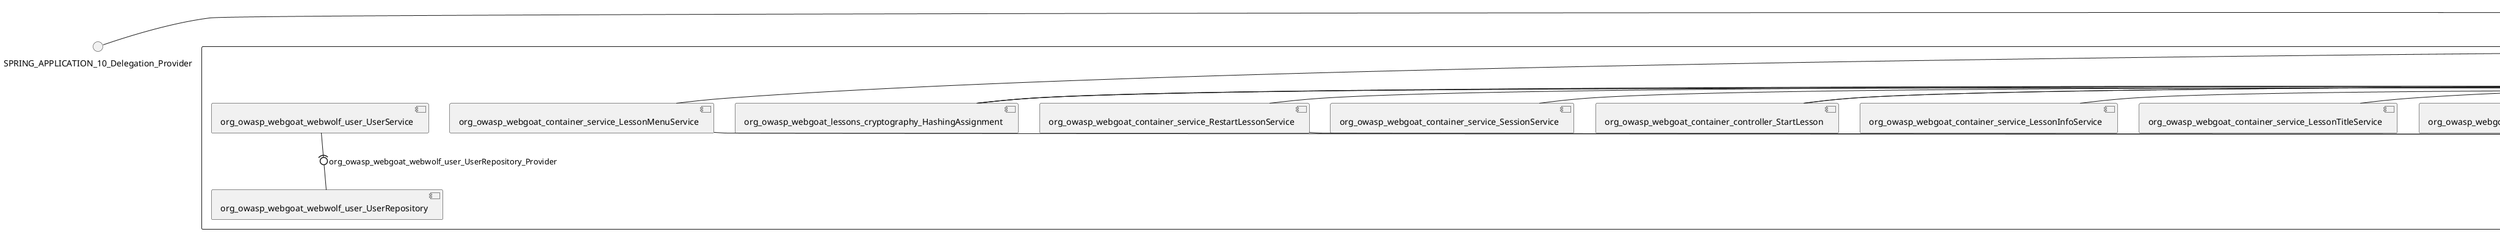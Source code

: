 @startuml
skinparam fixCircleLabelOverlapping true
skinparam componentStyle uml2
() SPRING_APPLICATION_10_Delegation_Provider
() SPRING_APPLICATION_11_Delegation_Provider
() SPRING_APPLICATION_12_Delegation_Provider
() SPRING_APPLICATION_13_Delegation_Provider
() SPRING_APPLICATION_14_Delegation_Provider
() SPRING_APPLICATION_15_Delegation_Provider
() SPRING_APPLICATION_16_Delegation_Provider
() SPRING_APPLICATION_2_Delegation_Provider
() SPRING_APPLICATION_3_Delegation_Provider
() SPRING_APPLICATION_4_Delegation_Provider
() SPRING_APPLICATION_5_Delegation_Provider
() SPRING_APPLICATION_6_Delegation_Provider
() SPRING_APPLICATION_7_Delegation_Provider
() SPRING_APPLICATION_8_Delegation_Provider
() SPRING_APPLICATION_9_Delegation_Provider
() SPRING_APPLICATION_BypassRestrictions_FieldRestrictions_POST_Delegation_Provider
() SPRING_APPLICATION_BypassRestrictions_frontendValidation_POST_Delegation_Provider
() SPRING_APPLICATION_ChromeDevTools_dummy_POST_Delegation_Provider
() SPRING_APPLICATION_ChromeDevTools_network_POST_Delegation_Provider
() SPRING_APPLICATION_CrossSiteScriptingStored_stored_xss_POST_Delegation_Provider
() SPRING_APPLICATION_CrossSiteScriptingStored_stored_xss_follow_up_POST_Delegation_Provider
() SPRING_APPLICATION_CrossSiteScripting_attack1_POST_Delegation_Provider
() SPRING_APPLICATION_CrossSiteScripting_attack3_POST_Delegation_Provider
() SPRING_APPLICATION_CrossSiteScripting_attack4_POST_Delegation_Provider
() SPRING_APPLICATION_CrossSiteScripting_attack5a_GET_Delegation_Provider
() SPRING_APPLICATION_CrossSiteScripting_attack6a_POST_Delegation_Provider
() SPRING_APPLICATION_CrossSiteScripting_dom_follow_up_POST_Delegation_Provider
() SPRING_APPLICATION_CrossSiteScripting_phone_home_xss_POST_Delegation_Provider
() SPRING_APPLICATION_CrossSiteScripting_quiz_GET_POST_Delegation_Provider
() SPRING_APPLICATION_Delegation_Provider
() SPRING_APPLICATION_GET_10_Delegation_Provider
() SPRING_APPLICATION_GET_11_Delegation_Provider
() SPRING_APPLICATION_GET_2_Delegation_Provider
() SPRING_APPLICATION_GET_3_Delegation_Provider
() SPRING_APPLICATION_GET_4_Delegation_Provider
() SPRING_APPLICATION_GET_5_Delegation_Provider
() SPRING_APPLICATION_GET_6_Delegation_Provider
() SPRING_APPLICATION_GET_7_Delegation_Provider
() SPRING_APPLICATION_GET_8_Delegation_Provider
() SPRING_APPLICATION_GET_9_Delegation_Provider
() SPRING_APPLICATION_GET_Delegation_Provider
() SPRING_APPLICATION_HtmlTampering_task_POST_Delegation_Provider
() SPRING_APPLICATION_HttpBasics_attack1_POST_Delegation_Provider
() SPRING_APPLICATION_HttpBasics_attack2_POST_Delegation_Provider
() SPRING_APPLICATION_IDOR_diff_attributes_POST_Delegation_Provider
() SPRING_APPLICATION_IDOR_login_POST_Delegation_Provider
() SPRING_APPLICATION_IDOR_profile_alt_path_POST_Delegation_Provider
() SPRING_APPLICATION_InsecureDeserialization_task_POST_Delegation_Provider
() SPRING_APPLICATION_InsecureLogin_Delegation_Provider
() SPRING_APPLICATION_JWT_decode_POST_Delegation_Provider
() SPRING_APPLICATION_JWT_jku_Delegation_Provider
() SPRING_APPLICATION_JWT_kid_Delegation_Provider
() SPRING_APPLICATION_JWT_quiz_GET_POST_Delegation_Provider
() SPRING_APPLICATION_JWT_refresh_Delegation_Provider
() SPRING_APPLICATION_JWT_secret_POST_Delegation_Provider
() SPRING_APPLICATION_JWT_votings_Delegation_Provider
() SPRING_APPLICATION_LogSpoofing_log_bleeding_POST_Delegation_Provider
() SPRING_APPLICATION_LogSpoofing_log_spoofing_POST_Delegation_Provider
() SPRING_APPLICATION_POST_10_Delegation_Provider
() SPRING_APPLICATION_POST_11_Delegation_Provider
() SPRING_APPLICATION_POST_12_Delegation_Provider
() SPRING_APPLICATION_POST_13_Delegation_Provider
() SPRING_APPLICATION_POST_14_Delegation_Provider
() SPRING_APPLICATION_POST_15_Delegation_Provider
() SPRING_APPLICATION_POST_16_Delegation_Provider
() SPRING_APPLICATION_POST_17_Delegation_Provider
() SPRING_APPLICATION_POST_18_Delegation_Provider
() SPRING_APPLICATION_POST_2_Delegation_Provider
() SPRING_APPLICATION_POST_3_Delegation_Provider
() SPRING_APPLICATION_POST_4_Delegation_Provider
() SPRING_APPLICATION_POST_5_Delegation_Provider
() SPRING_APPLICATION_POST_6_Delegation_Provider
() SPRING_APPLICATION_POST_7_Delegation_Provider
() SPRING_APPLICATION_POST_8_Delegation_Provider
() SPRING_APPLICATION_POST_9_Delegation_Provider
() SPRING_APPLICATION_POST_Delegation_Provider
() SPRING_APPLICATION_PUT_Delegation_Provider
() SPRING_APPLICATION_PasswordReset_ForgotPassword_create_password_reset_link_POST_Delegation_Provider
() SPRING_APPLICATION_PasswordReset_SecurityQuestions_POST_Delegation_Provider
() SPRING_APPLICATION_PasswordReset_reset_Delegation_Provider
() SPRING_APPLICATION_PasswordReset_simple_mail_reset_POST_Delegation_Provider
() SPRING_APPLICATION_PathTraversal_profile_picture_GET_Delegation_Provider
() SPRING_APPLICATION_PathTraversal_profile_picture_fix_GET_Delegation_Provider
() SPRING_APPLICATION_PathTraversal_profile_upload_POST_Delegation_Provider
() SPRING_APPLICATION_PathTraversal_profile_upload_fix_POST_Delegation_Provider
() SPRING_APPLICATION_PathTraversal_profile_upload_remove_user_input_POST_Delegation_Provider
() SPRING_APPLICATION_PathTraversal_random_POST_Delegation_Provider
() SPRING_APPLICATION_PathTraversal_random_picture_GET_Delegation_Provider
() SPRING_APPLICATION_PathTraversal_zip_slip_Delegation_Provider
() SPRING_APPLICATION_SSRF_task1_POST_Delegation_Provider
() SPRING_APPLICATION_SSRF_task2_POST_Delegation_Provider
() SPRING_APPLICATION_SecurePasswords_assignment_POST_Delegation_Provider
() SPRING_APPLICATION_SqlInjectionAdvanced_attack6a_POST_Delegation_Provider
() SPRING_APPLICATION_SqlInjectionAdvanced_attack6b_POST_Delegation_Provider
() SPRING_APPLICATION_SqlInjectionAdvanced_challenge_Login_POST_Delegation_Provider
() SPRING_APPLICATION_SqlInjectionAdvanced_challenge_PUT_Delegation_Provider
() SPRING_APPLICATION_SqlInjectionAdvanced_quiz_GET_POST_Delegation_Provider
() SPRING_APPLICATION_SqlInjectionMitigations_attack10a_POST_Delegation_Provider
() SPRING_APPLICATION_SqlInjectionMitigations_attack10b_POST_Delegation_Provider
() SPRING_APPLICATION_SqlInjectionMitigations_attack12a_POST_Delegation_Provider
() SPRING_APPLICATION_SqlInjectionMitigations_servers_GET_Delegation_Provider
() SPRING_APPLICATION_SqlInjection_assignment5a_POST_Delegation_Provider
() SPRING_APPLICATION_SqlInjection_assignment5b_POST_Delegation_Provider
() SPRING_APPLICATION_SqlInjection_attack10_POST_Delegation_Provider
() SPRING_APPLICATION_SqlInjection_attack2_POST_Delegation_Provider
() SPRING_APPLICATION_SqlInjection_attack3_POST_Delegation_Provider
() SPRING_APPLICATION_SqlInjection_attack4_POST_Delegation_Provider
() SPRING_APPLICATION_SqlInjection_attack5_POST_Delegation_Provider
() SPRING_APPLICATION_SqlInjection_attack8_POST_Delegation_Provider
() SPRING_APPLICATION_SqlInjection_attack9_POST_Delegation_Provider
() SPRING_APPLICATION_SqlOnlyInputValidationOnKeywords_attack_POST_Delegation_Provider
() SPRING_APPLICATION_SqlOnlyInputValidation_attack_POST_Delegation_Provider
() SPRING_APPLICATION_VulnerableComponents_attack1_POST_Delegation_Provider
() SPRING_APPLICATION_WebWolf_GET_Delegation_Provider
() SPRING_APPLICATION_WebWolf_landing_Delegation_Provider
() SPRING_APPLICATION_WebWolf_mail_Delegation_Provider
() SPRING_APPLICATION_challenge_1_POST_Delegation_Provider
() SPRING_APPLICATION_challenge_5_POST_Delegation_Provider
() SPRING_APPLICATION_challenge_7_Delegation_Provider
() SPRING_APPLICATION_challenge_8_Delegation_Provider
() SPRING_APPLICATION_challenge_logo_Delegation_Provider
() SPRING_APPLICATION_cia_quiz_GET_POST_Delegation_Provider
() SPRING_APPLICATION_clientSideFiltering_attack1_POST_Delegation_Provider
() SPRING_APPLICATION_clientSideFiltering_challenge_store_coupons_GET_Delegation_Provider
() SPRING_APPLICATION_clientSideFiltering_getItForFree_POST_Delegation_Provider
() SPRING_APPLICATION_clientSideFiltering_salaries_GET_Delegation_Provider
() SPRING_APPLICATION_crypto_encoding_basic_auth_POST_Delegation_Provider
() SPRING_APPLICATION_crypto_encoding_xor_POST_Delegation_Provider
() SPRING_APPLICATION_crypto_hashing_POST_Delegation_Provider
() SPRING_APPLICATION_crypto_secure_defaults_POST_Delegation_Provider
() SPRING_APPLICATION_crypto_signing_verify_POST_Delegation_Provider
() SPRING_APPLICATION_csrf_feedback_message_POST_Delegation_Provider
() SPRING_APPLICATION_csrf_review_POST_Delegation_Provider
() SPRING_APPLICATION_files_GET_Delegation_Provider
() SPRING_APPLICATION_fileupload_POST_Delegation_Provider
() SPRING_APPLICATION_jwt_Delegation_Provider
() SPRING_APPLICATION_landing_Delegation_Provider
() SPRING_APPLICATION_lesson_template_Delegation_Provider
() SPRING_APPLICATION_login_oauth_mvc_GET_Delegation_Provider
() SPRING_APPLICATION_mail_DELETE_GET_POST_Delegation_Provider
() SPRING_APPLICATION_register_mvc_POST_Delegation_Provider
() SPRING_APPLICATION_registration_GET_Delegation_Provider
() SPRING_APPLICATION_requests_GET_Delegation_Provider
() SPRING_APPLICATION_scoreboard_data_GET_Delegation_Provider
() SPRING_APPLICATION_server_directory_GET_Delegation_Provider
() SPRING_APPLICATION_service_debug_labels_mvc_Delegation_Provider
() SPRING_APPLICATION_service_lessonoverview_mvc_Delegation_Provider
() SPRING_APPLICATION_xxe_comments_GET_Delegation_Provider
rectangle System {
[org_owasp_webgoat_container_HammerHead] [[webgoat-webgoat.repository#_vZArYkcHEe-fFoB8EZBd3w]]
[org_owasp_webgoat_container_WebWolfRedirect] [[webgoat-webgoat.repository#_vZArYkcHEe-fFoB8EZBd3w]]
[org_owasp_webgoat_container_controller_StartLesson] [[webgoat-webgoat.repository#_vZArYkcHEe-fFoB8EZBd3w]]
[org_owasp_webgoat_container_controller_Welcome] [[webgoat-webgoat.repository#_vZArYkcHEe-fFoB8EZBd3w]]
[org_owasp_webgoat_container_i18n_PluginMessages_Provider] [[webgoat-webgoat.repository#_vZArYkcHEe-fFoB8EZBd3w]]
[org_owasp_webgoat_container_report_ReportCardController] [[webgoat-webgoat.repository#_vZArYkcHEe-fFoB8EZBd3w]]
[org_owasp_webgoat_container_service_EnvironmentService] [[webgoat-webgoat.repository#_vZArYkcHEe-fFoB8EZBd3w]]
[org_owasp_webgoat_container_service_HintService] [[webgoat-webgoat.repository#_vZArYkcHEe-fFoB8EZBd3w]]
[org_owasp_webgoat_container_service_LabelDebugService] [[webgoat-webgoat.repository#_vZArYkcHEe-fFoB8EZBd3w]]
[org_owasp_webgoat_container_service_LabelService] [[webgoat-webgoat.repository#_vZArYkcHEe-fFoB8EZBd3w]]
[org_owasp_webgoat_container_service_LessonInfoService] [[webgoat-webgoat.repository#_vZArYkcHEe-fFoB8EZBd3w]]
[org_owasp_webgoat_container_service_LessonMenuService] [[webgoat-webgoat.repository#_vZArYkcHEe-fFoB8EZBd3w]]
[org_owasp_webgoat_container_service_LessonProgressService] [[webgoat-webgoat.repository#_vZArYkcHEe-fFoB8EZBd3w]]
[org_owasp_webgoat_container_service_LessonTitleService] [[webgoat-webgoat.repository#_vZArYkcHEe-fFoB8EZBd3w]]
[org_owasp_webgoat_container_service_RestartLessonService] [[webgoat-webgoat.repository#_vZArYkcHEe-fFoB8EZBd3w]]
[org_owasp_webgoat_container_service_SessionService] [[webgoat-webgoat.repository#_vZArYkcHEe-fFoB8EZBd3w]]
[org_owasp_webgoat_container_session_UserSessionData_Provider] [[webgoat-webgoat.repository#_vZArYkcHEe-fFoB8EZBd3w]]
[org_owasp_webgoat_container_session_WebSession_Provider] [[webgoat-webgoat.repository#_vZArYkcHEe-fFoB8EZBd3w]]
[org_owasp_webgoat_container_users_RegistrationController] [[webgoat-webgoat.repository#_vZArYkcHEe-fFoB8EZBd3w]]
[org_owasp_webgoat_container_users_Scoreboard] [[webgoat-webgoat.repository#_vZArYkcHEe-fFoB8EZBd3w]]
[org_owasp_webgoat_container_users_UserProgressRepository] [[webgoat-webgoat.repository#_vZArYkcHEe-fFoB8EZBd3w]]
[org_owasp_webgoat_container_users_UserRepository] [[webgoat-webgoat.repository#_vZArYkcHEe-fFoB8EZBd3w]]
[org_owasp_webgoat_container_users_UserService] [[webgoat-webgoat.repository#_vZArYkcHEe-fFoB8EZBd3w]]
[org_owasp_webgoat_lessons_authbypass_VerifyAccount] [[webgoat-webgoat.repository#_vZArYkcHEe-fFoB8EZBd3w]]
[org_owasp_webgoat_lessons_bypassrestrictions_BypassRestrictionsFieldRestrictions] [[webgoat-webgoat.repository#_vZArYkcHEe-fFoB8EZBd3w]]
[org_owasp_webgoat_lessons_bypassrestrictions_BypassRestrictionsFrontendValidation] [[webgoat-webgoat.repository#_vZArYkcHEe-fFoB8EZBd3w]]
[org_owasp_webgoat_lessons_challenges_FlagController] [[webgoat-webgoat.repository#_vZArYkcHEe-fFoB8EZBd3w]]
[org_owasp_webgoat_lessons_challenges_challenge1_Assignment1] [[webgoat-webgoat.repository#_vZArYkcHEe-fFoB8EZBd3w]]
[org_owasp_webgoat_lessons_challenges_challenge1_ImageServlet] [[webgoat-webgoat.repository#_vZArYkcHEe-fFoB8EZBd3w]]
[org_owasp_webgoat_lessons_challenges_challenge5_Assignment5] [[webgoat-webgoat.repository#_vZArYkcHEe-fFoB8EZBd3w]]
[org_owasp_webgoat_lessons_challenges_challenge7_Assignment7] [[webgoat-webgoat.repository#_vZArYkcHEe-fFoB8EZBd3w]]
[org_owasp_webgoat_lessons_challenges_challenge8_Assignment8] [[webgoat-webgoat.repository#_vZArYkcHEe-fFoB8EZBd3w]]
[org_owasp_webgoat_lessons_chromedevtools_NetworkDummy] [[webgoat-webgoat.repository#_vZArYkcHEe-fFoB8EZBd3w]]
[org_owasp_webgoat_lessons_chromedevtools_NetworkLesson] [[webgoat-webgoat.repository#_vZArYkcHEe-fFoB8EZBd3w]]
[org_owasp_webgoat_lessons_cia_CIAQuiz] [[webgoat-webgoat.repository#_vZArYkcHEe-fFoB8EZBd3w]]
[org_owasp_webgoat_lessons_clientsidefiltering_ClientSideFilteringAssignment] [[webgoat-webgoat.repository#_vZArYkcHEe-fFoB8EZBd3w]]
[org_owasp_webgoat_lessons_clientsidefiltering_ClientSideFilteringFreeAssignment] [[webgoat-webgoat.repository#_vZArYkcHEe-fFoB8EZBd3w]]
[org_owasp_webgoat_lessons_clientsidefiltering_Salaries] [[webgoat-webgoat.repository#_vZArYkcHEe-fFoB8EZBd3w]]
[org_owasp_webgoat_lessons_clientsidefiltering_ShopEndpoint] [[webgoat-webgoat.repository#_vZArYkcHEe-fFoB8EZBd3w]]
[org_owasp_webgoat_lessons_cryptography_EncodingAssignment] [[webgoat-webgoat.repository#_vZArYkcHEe-fFoB8EZBd3w]]
[org_owasp_webgoat_lessons_cryptography_HashingAssignment] [[webgoat-webgoat.repository#_vZArYkcHEe-fFoB8EZBd3w]]
[org_owasp_webgoat_lessons_cryptography_SecureDefaultsAssignment] [[webgoat-webgoat.repository#_vZArYkcHEe-fFoB8EZBd3w]]
[org_owasp_webgoat_lessons_cryptography_SigningAssignment] [[webgoat-webgoat.repository#_vZArYkcHEe-fFoB8EZBd3w]]
[org_owasp_webgoat_lessons_cryptography_XOREncodingAssignment] [[webgoat-webgoat.repository#_vZArYkcHEe-fFoB8EZBd3w]]
[org_owasp_webgoat_lessons_csrf_CSRFConfirmFlag1] [[webgoat-webgoat.repository#_vZArYkcHEe-fFoB8EZBd3w]]
[org_owasp_webgoat_lessons_csrf_CSRFFeedback] [[webgoat-webgoat.repository#_vZArYkcHEe-fFoB8EZBd3w]]
[org_owasp_webgoat_lessons_csrf_CSRFGetFlag] [[webgoat-webgoat.repository#_vZArYkcHEe-fFoB8EZBd3w]]
[org_owasp_webgoat_lessons_csrf_CSRFLogin] [[webgoat-webgoat.repository#_vZArYkcHEe-fFoB8EZBd3w]]
[org_owasp_webgoat_lessons_csrf_ForgedReviews] [[webgoat-webgoat.repository#_vZArYkcHEe-fFoB8EZBd3w]]
[org_owasp_webgoat_lessons_csrf_ObjectMapper_Provider] [[webgoat-webgoat.repository#_vZArYkcHEe-fFoB8EZBd3w]]
[org_owasp_webgoat_lessons_deserialization_InsecureDeserializationTask] [[webgoat-webgoat.repository#_vZArYkcHEe-fFoB8EZBd3w]]
[org_owasp_webgoat_lessons_hijacksession_HijackSessionAssignment] [[webgoat-webgoat.repository#_vZArYkcHEe-fFoB8EZBd3w]]
[org_owasp_webgoat_lessons_hijacksession_cas_HijackSessionAuthenticationProvider] [[webgoat-webgoat.repository#_vZArYkcHEe-fFoB8EZBd3w]]
[org_owasp_webgoat_lessons_htmltampering_HtmlTamperingTask] [[webgoat-webgoat.repository#_vZArYkcHEe-fFoB8EZBd3w]]
[org_owasp_webgoat_lessons_httpbasics_HttpBasicsLesson] [[webgoat-webgoat.repository#_vZArYkcHEe-fFoB8EZBd3w]]
[org_owasp_webgoat_lessons_httpbasics_HttpBasicsQuiz] [[webgoat-webgoat.repository#_vZArYkcHEe-fFoB8EZBd3w]]
[org_owasp_webgoat_lessons_httpproxies_HttpBasicsInterceptRequest] [[webgoat-webgoat.repository#_vZArYkcHEe-fFoB8EZBd3w]]
[org_owasp_webgoat_lessons_idor_IDORDiffAttributes] [[webgoat-webgoat.repository#_vZArYkcHEe-fFoB8EZBd3w]]
[org_owasp_webgoat_lessons_idor_IDOREditOtherProfile] [[webgoat-webgoat.repository#_vZArYkcHEe-fFoB8EZBd3w]]
[org_owasp_webgoat_lessons_idor_IDORLogin] [[webgoat-webgoat.repository#_vZArYkcHEe-fFoB8EZBd3w]]
[org_owasp_webgoat_lessons_idor_IDORViewOtherProfile] [[webgoat-webgoat.repository#_vZArYkcHEe-fFoB8EZBd3w]]
[org_owasp_webgoat_lessons_idor_IDORViewOwnProfile] [[webgoat-webgoat.repository#_vZArYkcHEe-fFoB8EZBd3w]]
[org_owasp_webgoat_lessons_idor_IDORViewOwnProfileAltUrl] [[webgoat-webgoat.repository#_vZArYkcHEe-fFoB8EZBd3w]]
[org_owasp_webgoat_lessons_insecurelogin_InsecureLoginTask] [[webgoat-webgoat.repository#_vZArYkcHEe-fFoB8EZBd3w]]
[org_owasp_webgoat_lessons_jwt_JWTDecodeEndpoint] [[webgoat-webgoat.repository#_vZArYkcHEe-fFoB8EZBd3w]]
[org_owasp_webgoat_lessons_jwt_JWTQuiz] [[webgoat-webgoat.repository#_vZArYkcHEe-fFoB8EZBd3w]]
[org_owasp_webgoat_lessons_jwt_JWTRefreshEndpoint] [[webgoat-webgoat.repository#_vZArYkcHEe-fFoB8EZBd3w]]
[org_owasp_webgoat_lessons_jwt_JWTSecretKeyEndpoint] [[webgoat-webgoat.repository#_vZArYkcHEe-fFoB8EZBd3w]]
[org_owasp_webgoat_lessons_jwt_JWTVotesEndpoint] [[webgoat-webgoat.repository#_vZArYkcHEe-fFoB8EZBd3w]]
[org_owasp_webgoat_lessons_jwt_claimmisuse_JWTHeaderJKUEndpoint] [[webgoat-webgoat.repository#_vZArYkcHEe-fFoB8EZBd3w]]
[org_owasp_webgoat_lessons_jwt_claimmisuse_JWTHeaderKIDEndpoint] [[webgoat-webgoat.repository#_vZArYkcHEe-fFoB8EZBd3w]]
[org_owasp_webgoat_lessons_lessontemplate_SampleAttack] [[webgoat-webgoat.repository#_vZArYkcHEe-fFoB8EZBd3w]]
[org_owasp_webgoat_lessons_logging_LogBleedingTask] [[webgoat-webgoat.repository#_vZArYkcHEe-fFoB8EZBd3w]]
[org_owasp_webgoat_lessons_logging_LogSpoofingTask] [[webgoat-webgoat.repository#_vZArYkcHEe-fFoB8EZBd3w]]
[org_owasp_webgoat_lessons_missingac_MissingFunctionACHiddenMenus] [[webgoat-webgoat.repository#_vZArYkcHEe-fFoB8EZBd3w]]
[org_owasp_webgoat_lessons_missingac_MissingFunctionACUsers] [[webgoat-webgoat.repository#_vZArYkcHEe-fFoB8EZBd3w]]
[org_owasp_webgoat_lessons_missingac_MissingFunctionACYourHash] [[webgoat-webgoat.repository#_vZArYkcHEe-fFoB8EZBd3w]]
[org_owasp_webgoat_lessons_missingac_MissingFunctionACYourHashAdmin] [[webgoat-webgoat.repository#_vZArYkcHEe-fFoB8EZBd3w]]
[org_owasp_webgoat_lessons_passwordreset_QuestionsAssignment] [[webgoat-webgoat.repository#_vZArYkcHEe-fFoB8EZBd3w]]
[org_owasp_webgoat_lessons_passwordreset_ResetLinkAssignment] [[webgoat-webgoat.repository#_vZArYkcHEe-fFoB8EZBd3w]]
[org_owasp_webgoat_lessons_passwordreset_ResetLinkAssignmentForgotPassword] [[webgoat-webgoat.repository#_vZArYkcHEe-fFoB8EZBd3w]]
[org_owasp_webgoat_lessons_passwordreset_SecurityQuestionAssignment] [[webgoat-webgoat.repository#_vZArYkcHEe-fFoB8EZBd3w]]
[org_owasp_webgoat_lessons_passwordreset_SimpleMailAssignment] [[webgoat-webgoat.repository#_vZArYkcHEe-fFoB8EZBd3w]]
[org_owasp_webgoat_lessons_passwordreset_TriedQuestions] [[webgoat-webgoat.repository#_vZArYkcHEe-fFoB8EZBd3w]]
[org_owasp_webgoat_lessons_pathtraversal_ProfileUpload] [[webgoat-webgoat.repository#_vZArYkcHEe-fFoB8EZBd3w]]
[org_owasp_webgoat_lessons_pathtraversal_ProfileUploadFix] [[webgoat-webgoat.repository#_vZArYkcHEe-fFoB8EZBd3w]]
[org_owasp_webgoat_lessons_pathtraversal_ProfileUploadRemoveUserInput] [[webgoat-webgoat.repository#_vZArYkcHEe-fFoB8EZBd3w]]
[org_owasp_webgoat_lessons_pathtraversal_ProfileUploadRetrieval] [[webgoat-webgoat.repository#_vZArYkcHEe-fFoB8EZBd3w]]
[org_owasp_webgoat_lessons_pathtraversal_ProfileZipSlip] [[webgoat-webgoat.repository#_vZArYkcHEe-fFoB8EZBd3w]]
[org_owasp_webgoat_lessons_securepasswords_SecurePasswordsAssignment] [[webgoat-webgoat.repository#_vZArYkcHEe-fFoB8EZBd3w]]
[org_owasp_webgoat_lessons_spoofcookie_SpoofCookieAssignment] [[webgoat-webgoat.repository#_vZArYkcHEe-fFoB8EZBd3w]]
[org_owasp_webgoat_lessons_sqlinjection_advanced_SqlInjectionChallenge] [[webgoat-webgoat.repository#_vZArYkcHEe-fFoB8EZBd3w]]
[org_owasp_webgoat_lessons_sqlinjection_advanced_SqlInjectionChallengeLogin] [[webgoat-webgoat.repository#_vZArYkcHEe-fFoB8EZBd3w]]
[org_owasp_webgoat_lessons_sqlinjection_advanced_SqlInjectionLesson6a] [[webgoat-webgoat.repository#_vZArYkcHEe-fFoB8EZBd3w]]
[org_owasp_webgoat_lessons_sqlinjection_advanced_SqlInjectionLesson6b] [[webgoat-webgoat.repository#_vZArYkcHEe-fFoB8EZBd3w]]
[org_owasp_webgoat_lessons_sqlinjection_advanced_SqlInjectionQuiz] [[webgoat-webgoat.repository#_vZArYkcHEe-fFoB8EZBd3w]]
[org_owasp_webgoat_lessons_sqlinjection_introduction_SqlInjectionLesson10] [[webgoat-webgoat.repository#_vZArYkcHEe-fFoB8EZBd3w]]
[org_owasp_webgoat_lessons_sqlinjection_introduction_SqlInjectionLesson2] [[webgoat-webgoat.repository#_vZArYkcHEe-fFoB8EZBd3w]]
[org_owasp_webgoat_lessons_sqlinjection_introduction_SqlInjectionLesson3] [[webgoat-webgoat.repository#_vZArYkcHEe-fFoB8EZBd3w]]
[org_owasp_webgoat_lessons_sqlinjection_introduction_SqlInjectionLesson4] [[webgoat-webgoat.repository#_vZArYkcHEe-fFoB8EZBd3w]]
[org_owasp_webgoat_lessons_sqlinjection_introduction_SqlInjectionLesson5] [[webgoat-webgoat.repository#_vZArYkcHEe-fFoB8EZBd3w]]
[org_owasp_webgoat_lessons_sqlinjection_introduction_SqlInjectionLesson5a] [[webgoat-webgoat.repository#_vZArYkcHEe-fFoB8EZBd3w]]
[org_owasp_webgoat_lessons_sqlinjection_introduction_SqlInjectionLesson5b] [[webgoat-webgoat.repository#_vZArYkcHEe-fFoB8EZBd3w]]
[org_owasp_webgoat_lessons_sqlinjection_introduction_SqlInjectionLesson8] [[webgoat-webgoat.repository#_vZArYkcHEe-fFoB8EZBd3w]]
[org_owasp_webgoat_lessons_sqlinjection_introduction_SqlInjectionLesson9] [[webgoat-webgoat.repository#_vZArYkcHEe-fFoB8EZBd3w]]
[org_owasp_webgoat_lessons_sqlinjection_mitigation_Servers] [[webgoat-webgoat.repository#_vZArYkcHEe-fFoB8EZBd3w]]
[org_owasp_webgoat_lessons_sqlinjection_mitigation_SqlInjectionLesson10a] [[webgoat-webgoat.repository#_vZArYkcHEe-fFoB8EZBd3w]]
[org_owasp_webgoat_lessons_sqlinjection_mitigation_SqlInjectionLesson10b] [[webgoat-webgoat.repository#_vZArYkcHEe-fFoB8EZBd3w]]
[org_owasp_webgoat_lessons_sqlinjection_mitigation_SqlInjectionLesson13] [[webgoat-webgoat.repository#_vZArYkcHEe-fFoB8EZBd3w]]
[org_owasp_webgoat_lessons_sqlinjection_mitigation_SqlOnlyInputValidation] [[webgoat-webgoat.repository#_vZArYkcHEe-fFoB8EZBd3w]]
[org_owasp_webgoat_lessons_sqlinjection_mitigation_SqlOnlyInputValidationOnKeywords] [[webgoat-webgoat.repository#_vZArYkcHEe-fFoB8EZBd3w]]
[org_owasp_webgoat_lessons_ssrf_SSRFTask1] [[webgoat-webgoat.repository#_vZArYkcHEe-fFoB8EZBd3w]]
[org_owasp_webgoat_lessons_ssrf_SSRFTask2] [[webgoat-webgoat.repository#_vZArYkcHEe-fFoB8EZBd3w]]
[org_owasp_webgoat_lessons_vulnerablecomponents_VulnerableComponentsLesson] [[webgoat-webgoat.repository#_vZArYkcHEe-fFoB8EZBd3w]]
[org_owasp_webgoat_lessons_webwolfintroduction_LandingAssignment] [[webgoat-webgoat.repository#_vZArYkcHEe-fFoB8EZBd3w]]
[org_owasp_webgoat_lessons_webwolfintroduction_MailAssignment] [[webgoat-webgoat.repository#_vZArYkcHEe-fFoB8EZBd3w]]
[org_owasp_webgoat_lessons_xss_CrossSiteScriptingLesson1] [[webgoat-webgoat.repository#_vZArYkcHEe-fFoB8EZBd3w]]
[org_owasp_webgoat_lessons_xss_CrossSiteScriptingLesson3] [[webgoat-webgoat.repository#_vZArYkcHEe-fFoB8EZBd3w]]
[org_owasp_webgoat_lessons_xss_CrossSiteScriptingLesson4] [[webgoat-webgoat.repository#_vZArYkcHEe-fFoB8EZBd3w]]
[org_owasp_webgoat_lessons_xss_CrossSiteScriptingLesson5a] [[webgoat-webgoat.repository#_vZArYkcHEe-fFoB8EZBd3w]]
[org_owasp_webgoat_lessons_xss_CrossSiteScriptingLesson6a] [[webgoat-webgoat.repository#_vZArYkcHEe-fFoB8EZBd3w]]
[org_owasp_webgoat_lessons_xss_CrossSiteScriptingQuiz] [[webgoat-webgoat.repository#_vZArYkcHEe-fFoB8EZBd3w]]
[org_owasp_webgoat_lessons_xss_DOMCrossSiteScripting] [[webgoat-webgoat.repository#_vZArYkcHEe-fFoB8EZBd3w]]
[org_owasp_webgoat_lessons_xss_DOMCrossSiteScriptingVerifier] [[webgoat-webgoat.repository#_vZArYkcHEe-fFoB8EZBd3w]]
[org_owasp_webgoat_lessons_xss_stored_StoredCrossSiteScriptingVerifier] [[webgoat-webgoat.repository#_vZArYkcHEe-fFoB8EZBd3w]]
[org_owasp_webgoat_lessons_xss_stored_StoredXssComments] [[webgoat-webgoat.repository#_vZArYkcHEe-fFoB8EZBd3w]]
[org_owasp_webgoat_lessons_xxe_BlindSendFileAssignment] [[webgoat-webgoat.repository#_vZArYkcHEe-fFoB8EZBd3w]]
[org_owasp_webgoat_lessons_xxe_CommentsCache] [[webgoat-webgoat.repository#_vZArYkcHEe-fFoB8EZBd3w]]
[org_owasp_webgoat_lessons_xxe_CommentsEndpoint] [[webgoat-webgoat.repository#_vZArYkcHEe-fFoB8EZBd3w]]
[org_owasp_webgoat_lessons_xxe_ContentTypeAssignment] [[webgoat-webgoat.repository#_vZArYkcHEe-fFoB8EZBd3w]]
[org_owasp_webgoat_lessons_xxe_SimpleXXE] [[webgoat-webgoat.repository#_vZArYkcHEe-fFoB8EZBd3w]]
[org_owasp_webgoat_webwolf_FileServer] [[webgoat-webgoat.repository#_vZArYkcHEe-fFoB8EZBd3w]]
[org_owasp_webgoat_webwolf_jwt_JWTController] [[webgoat-webgoat.repository#_vZArYkcHEe-fFoB8EZBd3w]]
[org_owasp_webgoat_webwolf_mailbox_MailboxController] [[webgoat-webgoat.repository#_vZArYkcHEe-fFoB8EZBd3w]]
[org_owasp_webgoat_webwolf_mailbox_MailboxRepository] [[webgoat-webgoat.repository#_vZArYkcHEe-fFoB8EZBd3w]]
[org_owasp_webgoat_webwolf_requests_LandingPage] [[webgoat-webgoat.repository#_vZArYkcHEe-fFoB8EZBd3w]]
[org_owasp_webgoat_webwolf_requests_Requests] [[webgoat-webgoat.repository#_vZArYkcHEe-fFoB8EZBd3w]]
[org_owasp_webgoat_webwolf_user_UserRepository] [[webgoat-webgoat.repository#_vZArYkcHEe-fFoB8EZBd3w]]
[org_owasp_webgoat_webwolf_user_UserService] [[webgoat-webgoat.repository#_vZArYkcHEe-fFoB8EZBd3w]]
port SPRING_APPLICATION_10_Provider
SPRING_APPLICATION_10_Delegation_Provider - SPRING_APPLICATION_10_Provider
SPRING_APPLICATION_10_Provider - [org_owasp_webgoat_lessons_cryptography_HashingAssignment]
port SPRING_APPLICATION_11_Provider
SPRING_APPLICATION_11_Delegation_Provider - SPRING_APPLICATION_11_Provider
SPRING_APPLICATION_11_Provider - [org_owasp_webgoat_container_controller_StartLesson]
port SPRING_APPLICATION_12_Provider
SPRING_APPLICATION_12_Delegation_Provider - SPRING_APPLICATION_12_Provider
SPRING_APPLICATION_12_Provider - [org_owasp_webgoat_container_service_LessonMenuService]
port SPRING_APPLICATION_13_Provider
SPRING_APPLICATION_13_Delegation_Provider - SPRING_APPLICATION_13_Provider
SPRING_APPLICATION_13_Provider - [org_owasp_webgoat_lessons_cryptography_HashingAssignment]
port SPRING_APPLICATION_14_Provider
SPRING_APPLICATION_14_Delegation_Provider - SPRING_APPLICATION_14_Provider
SPRING_APPLICATION_14_Provider - [org_owasp_webgoat_container_service_RestartLessonService]
port SPRING_APPLICATION_15_Provider
SPRING_APPLICATION_15_Delegation_Provider - SPRING_APPLICATION_15_Provider
SPRING_APPLICATION_15_Provider - [org_owasp_webgoat_container_service_SessionService]
port SPRING_APPLICATION_16_Provider
SPRING_APPLICATION_16_Delegation_Provider - SPRING_APPLICATION_16_Provider
SPRING_APPLICATION_16_Provider - [org_owasp_webgoat_lessons_jwt_JWTSecretKeyEndpoint]
port SPRING_APPLICATION_2_Provider
SPRING_APPLICATION_2_Delegation_Provider - SPRING_APPLICATION_2_Provider
SPRING_APPLICATION_2_Provider - [org_owasp_webgoat_container_service_LabelDebugService]
port SPRING_APPLICATION_3_Provider
SPRING_APPLICATION_3_Delegation_Provider - SPRING_APPLICATION_3_Provider
SPRING_APPLICATION_3_Provider - [org_owasp_webgoat_webwolf_FileServer]
port SPRING_APPLICATION_4_Provider
SPRING_APPLICATION_4_Delegation_Provider - SPRING_APPLICATION_4_Provider
SPRING_APPLICATION_4_Provider - [org_owasp_webgoat_container_service_LessonInfoService]
port SPRING_APPLICATION_5_Provider
SPRING_APPLICATION_5_Delegation_Provider - SPRING_APPLICATION_5_Provider
SPRING_APPLICATION_5_Provider - [org_owasp_webgoat_container_service_LessonTitleService]
port SPRING_APPLICATION_6_Provider
SPRING_APPLICATION_6_Delegation_Provider - SPRING_APPLICATION_6_Provider
SPRING_APPLICATION_6_Provider - [org_owasp_webgoat_lessons_httpproxies_HttpBasicsInterceptRequest]
port SPRING_APPLICATION_7_Provider
SPRING_APPLICATION_7_Delegation_Provider - SPRING_APPLICATION_7_Provider
SPRING_APPLICATION_7_Provider - [org_owasp_webgoat_lessons_cryptography_SigningAssignment]
port SPRING_APPLICATION_8_Provider
SPRING_APPLICATION_8_Delegation_Provider - SPRING_APPLICATION_8_Provider
SPRING_APPLICATION_8_Provider - [org_owasp_webgoat_container_HammerHead]
port SPRING_APPLICATION_9_Provider
SPRING_APPLICATION_9_Delegation_Provider - SPRING_APPLICATION_9_Provider
SPRING_APPLICATION_9_Provider - [org_owasp_webgoat_container_controller_StartLesson]
port SPRING_APPLICATION_BypassRestrictions_FieldRestrictions_POST_Provider
SPRING_APPLICATION_BypassRestrictions_FieldRestrictions_POST_Delegation_Provider - SPRING_APPLICATION_BypassRestrictions_FieldRestrictions_POST_Provider
SPRING_APPLICATION_BypassRestrictions_FieldRestrictions_POST_Provider - [org_owasp_webgoat_lessons_bypassrestrictions_BypassRestrictionsFieldRestrictions]
port SPRING_APPLICATION_BypassRestrictions_frontendValidation_POST_Provider
SPRING_APPLICATION_BypassRestrictions_frontendValidation_POST_Delegation_Provider - SPRING_APPLICATION_BypassRestrictions_frontendValidation_POST_Provider
SPRING_APPLICATION_BypassRestrictions_frontendValidation_POST_Provider - [org_owasp_webgoat_lessons_bypassrestrictions_BypassRestrictionsFrontendValidation]
port SPRING_APPLICATION_ChromeDevTools_dummy_POST_Provider
SPRING_APPLICATION_ChromeDevTools_dummy_POST_Delegation_Provider - SPRING_APPLICATION_ChromeDevTools_dummy_POST_Provider
SPRING_APPLICATION_ChromeDevTools_dummy_POST_Provider - [org_owasp_webgoat_lessons_chromedevtools_NetworkDummy]
port SPRING_APPLICATION_ChromeDevTools_network_POST_Provider
SPRING_APPLICATION_ChromeDevTools_network_POST_Delegation_Provider - SPRING_APPLICATION_ChromeDevTools_network_POST_Provider
SPRING_APPLICATION_ChromeDevTools_network_POST_Provider - [org_owasp_webgoat_lessons_chromedevtools_NetworkLesson]
port SPRING_APPLICATION_CrossSiteScriptingStored_stored_xss_POST_Provider
SPRING_APPLICATION_CrossSiteScriptingStored_stored_xss_POST_Delegation_Provider - SPRING_APPLICATION_CrossSiteScriptingStored_stored_xss_POST_Provider
SPRING_APPLICATION_CrossSiteScriptingStored_stored_xss_POST_Provider - [org_owasp_webgoat_lessons_xss_stored_StoredXssComments]
port SPRING_APPLICATION_CrossSiteScriptingStored_stored_xss_follow_up_POST_Provider
SPRING_APPLICATION_CrossSiteScriptingStored_stored_xss_follow_up_POST_Delegation_Provider - SPRING_APPLICATION_CrossSiteScriptingStored_stored_xss_follow_up_POST_Provider
SPRING_APPLICATION_CrossSiteScriptingStored_stored_xss_follow_up_POST_Provider - [org_owasp_webgoat_lessons_xss_stored_StoredCrossSiteScriptingVerifier]
port SPRING_APPLICATION_CrossSiteScripting_attack1_POST_Provider
SPRING_APPLICATION_CrossSiteScripting_attack1_POST_Delegation_Provider - SPRING_APPLICATION_CrossSiteScripting_attack1_POST_Provider
SPRING_APPLICATION_CrossSiteScripting_attack1_POST_Provider - [org_owasp_webgoat_lessons_xss_CrossSiteScriptingLesson1]
port SPRING_APPLICATION_CrossSiteScripting_attack3_POST_Provider
SPRING_APPLICATION_CrossSiteScripting_attack3_POST_Delegation_Provider - SPRING_APPLICATION_CrossSiteScripting_attack3_POST_Provider
SPRING_APPLICATION_CrossSiteScripting_attack3_POST_Provider - [org_owasp_webgoat_lessons_xss_CrossSiteScriptingLesson3]
port SPRING_APPLICATION_CrossSiteScripting_attack4_POST_Provider
SPRING_APPLICATION_CrossSiteScripting_attack4_POST_Delegation_Provider - SPRING_APPLICATION_CrossSiteScripting_attack4_POST_Provider
SPRING_APPLICATION_CrossSiteScripting_attack4_POST_Provider - [org_owasp_webgoat_lessons_xss_CrossSiteScriptingLesson4]
port SPRING_APPLICATION_CrossSiteScripting_attack5a_GET_Provider
SPRING_APPLICATION_CrossSiteScripting_attack5a_GET_Delegation_Provider - SPRING_APPLICATION_CrossSiteScripting_attack5a_GET_Provider
SPRING_APPLICATION_CrossSiteScripting_attack5a_GET_Provider - [org_owasp_webgoat_lessons_xss_CrossSiteScriptingLesson5a]
port SPRING_APPLICATION_CrossSiteScripting_attack6a_POST_Provider
SPRING_APPLICATION_CrossSiteScripting_attack6a_POST_Delegation_Provider - SPRING_APPLICATION_CrossSiteScripting_attack6a_POST_Provider
SPRING_APPLICATION_CrossSiteScripting_attack6a_POST_Provider - [org_owasp_webgoat_lessons_xss_CrossSiteScriptingLesson6a]
port SPRING_APPLICATION_CrossSiteScripting_dom_follow_up_POST_Provider
SPRING_APPLICATION_CrossSiteScripting_dom_follow_up_POST_Delegation_Provider - SPRING_APPLICATION_CrossSiteScripting_dom_follow_up_POST_Provider
SPRING_APPLICATION_CrossSiteScripting_dom_follow_up_POST_Provider - [org_owasp_webgoat_lessons_xss_DOMCrossSiteScriptingVerifier]
port SPRING_APPLICATION_CrossSiteScripting_phone_home_xss_POST_Provider
SPRING_APPLICATION_CrossSiteScripting_phone_home_xss_POST_Delegation_Provider - SPRING_APPLICATION_CrossSiteScripting_phone_home_xss_POST_Provider
SPRING_APPLICATION_CrossSiteScripting_phone_home_xss_POST_Provider - [org_owasp_webgoat_lessons_xss_DOMCrossSiteScripting]
port SPRING_APPLICATION_CrossSiteScripting_quiz_GET_POST_Provider
SPRING_APPLICATION_CrossSiteScripting_quiz_GET_POST_Delegation_Provider - SPRING_APPLICATION_CrossSiteScripting_quiz_GET_POST_Provider
SPRING_APPLICATION_CrossSiteScripting_quiz_GET_POST_Provider - [org_owasp_webgoat_lessons_xss_CrossSiteScriptingQuiz]
port SPRING_APPLICATION_Provider
SPRING_APPLICATION_Delegation_Provider - SPRING_APPLICATION_Provider
SPRING_APPLICATION_Provider - [org_owasp_webgoat_lessons_xxe_SimpleXXE]
port SPRING_APPLICATION_GET_10_Provider
SPRING_APPLICATION_GET_10_Delegation_Provider - SPRING_APPLICATION_GET_10_Provider
SPRING_APPLICATION_GET_10_Provider - [org_owasp_webgoat_lessons_csrf_ForgedReviews]
port SPRING_APPLICATION_GET_11_Provider
SPRING_APPLICATION_GET_11_Delegation_Provider - SPRING_APPLICATION_GET_11_Provider
SPRING_APPLICATION_GET_11_Provider - [org_owasp_webgoat_lessons_spoofcookie_SpoofCookieAssignment]
port SPRING_APPLICATION_GET_2_Provider
SPRING_APPLICATION_GET_2_Delegation_Provider - SPRING_APPLICATION_GET_2_Provider
SPRING_APPLICATION_GET_2_Provider - [org_owasp_webgoat_container_controller_Welcome]
port SPRING_APPLICATION_GET_3_Provider
SPRING_APPLICATION_GET_3_Delegation_Provider - SPRING_APPLICATION_GET_3_Provider
SPRING_APPLICATION_GET_3_Provider - [org_owasp_webgoat_lessons_missingac_MissingFunctionACUsers]
port SPRING_APPLICATION_GET_4_Provider
SPRING_APPLICATION_GET_4_Delegation_Provider - SPRING_APPLICATION_GET_4_Provider
SPRING_APPLICATION_GET_4_Provider - [org_owasp_webgoat_lessons_xss_stored_StoredXssComments]
port SPRING_APPLICATION_GET_5_Provider
SPRING_APPLICATION_GET_5_Delegation_Provider - SPRING_APPLICATION_GET_5_Provider
SPRING_APPLICATION_GET_5_Provider - [org_owasp_webgoat_container_service_LabelService]
port SPRING_APPLICATION_GET_6_Provider
SPRING_APPLICATION_GET_6_Delegation_Provider - SPRING_APPLICATION_GET_6_Provider
SPRING_APPLICATION_GET_6_Provider - [org_owasp_webgoat_lessons_idor_IDORViewOwnProfile]
port SPRING_APPLICATION_GET_7_Provider
SPRING_APPLICATION_GET_7_Delegation_Provider - SPRING_APPLICATION_GET_7_Provider
SPRING_APPLICATION_GET_7_Provider - [org_owasp_webgoat_lessons_idor_IDORViewOtherProfile]
port SPRING_APPLICATION_GET_8_Provider
SPRING_APPLICATION_GET_8_Delegation_Provider - SPRING_APPLICATION_GET_8_Provider
SPRING_APPLICATION_GET_8_Provider - [org_owasp_webgoat_lessons_cryptography_EncodingAssignment]
port SPRING_APPLICATION_GET_9_Provider
SPRING_APPLICATION_GET_9_Delegation_Provider - SPRING_APPLICATION_GET_9_Provider
SPRING_APPLICATION_GET_9_Provider - [org_owasp_webgoat_container_service_HintService]
port SPRING_APPLICATION_GET_Provider
SPRING_APPLICATION_GET_Delegation_Provider - SPRING_APPLICATION_GET_Provider
SPRING_APPLICATION_GET_Provider - [org_owasp_webgoat_container_report_ReportCardController]
port SPRING_APPLICATION_HtmlTampering_task_POST_Provider
SPRING_APPLICATION_HtmlTampering_task_POST_Delegation_Provider - SPRING_APPLICATION_HtmlTampering_task_POST_Provider
SPRING_APPLICATION_HtmlTampering_task_POST_Provider - [org_owasp_webgoat_lessons_htmltampering_HtmlTamperingTask]
port SPRING_APPLICATION_HttpBasics_attack1_POST_Provider
SPRING_APPLICATION_HttpBasics_attack1_POST_Delegation_Provider - SPRING_APPLICATION_HttpBasics_attack1_POST_Provider
SPRING_APPLICATION_HttpBasics_attack1_POST_Provider - [org_owasp_webgoat_lessons_httpbasics_HttpBasicsLesson]
port SPRING_APPLICATION_HttpBasics_attack2_POST_Provider
SPRING_APPLICATION_HttpBasics_attack2_POST_Delegation_Provider - SPRING_APPLICATION_HttpBasics_attack2_POST_Provider
SPRING_APPLICATION_HttpBasics_attack2_POST_Provider - [org_owasp_webgoat_lessons_httpbasics_HttpBasicsQuiz]
port SPRING_APPLICATION_IDOR_diff_attributes_POST_Provider
SPRING_APPLICATION_IDOR_diff_attributes_POST_Delegation_Provider - SPRING_APPLICATION_IDOR_diff_attributes_POST_Provider
SPRING_APPLICATION_IDOR_diff_attributes_POST_Provider - [org_owasp_webgoat_lessons_idor_IDORDiffAttributes]
port SPRING_APPLICATION_IDOR_login_POST_Provider
SPRING_APPLICATION_IDOR_login_POST_Delegation_Provider - SPRING_APPLICATION_IDOR_login_POST_Provider
SPRING_APPLICATION_IDOR_login_POST_Provider - [org_owasp_webgoat_lessons_idor_IDORLogin]
port SPRING_APPLICATION_IDOR_profile_alt_path_POST_Provider
SPRING_APPLICATION_IDOR_profile_alt_path_POST_Delegation_Provider - SPRING_APPLICATION_IDOR_profile_alt_path_POST_Provider
SPRING_APPLICATION_IDOR_profile_alt_path_POST_Provider - [org_owasp_webgoat_lessons_idor_IDORViewOwnProfileAltUrl]
port SPRING_APPLICATION_InsecureDeserialization_task_POST_Provider
SPRING_APPLICATION_InsecureDeserialization_task_POST_Delegation_Provider - SPRING_APPLICATION_InsecureDeserialization_task_POST_Provider
SPRING_APPLICATION_InsecureDeserialization_task_POST_Provider - [org_owasp_webgoat_lessons_deserialization_InsecureDeserializationTask]
port SPRING_APPLICATION_InsecureLogin_Provider
SPRING_APPLICATION_InsecureLogin_Delegation_Provider - SPRING_APPLICATION_InsecureLogin_Provider
SPRING_APPLICATION_InsecureLogin_Provider - [org_owasp_webgoat_lessons_insecurelogin_InsecureLoginTask]
port SPRING_APPLICATION_JWT_decode_POST_Provider
SPRING_APPLICATION_JWT_decode_POST_Delegation_Provider - SPRING_APPLICATION_JWT_decode_POST_Provider
SPRING_APPLICATION_JWT_decode_POST_Provider - [org_owasp_webgoat_lessons_jwt_JWTDecodeEndpoint]
port SPRING_APPLICATION_JWT_jku_Provider
SPRING_APPLICATION_JWT_jku_Delegation_Provider - SPRING_APPLICATION_JWT_jku_Provider
SPRING_APPLICATION_JWT_jku_Provider - [org_owasp_webgoat_lessons_jwt_claimmisuse_JWTHeaderJKUEndpoint]
port SPRING_APPLICATION_JWT_kid_Provider
SPRING_APPLICATION_JWT_kid_Delegation_Provider - SPRING_APPLICATION_JWT_kid_Provider
SPRING_APPLICATION_JWT_kid_Provider - [org_owasp_webgoat_lessons_jwt_claimmisuse_JWTHeaderKIDEndpoint]
port SPRING_APPLICATION_JWT_quiz_GET_POST_Provider
SPRING_APPLICATION_JWT_quiz_GET_POST_Delegation_Provider - SPRING_APPLICATION_JWT_quiz_GET_POST_Provider
SPRING_APPLICATION_JWT_quiz_GET_POST_Provider - [org_owasp_webgoat_lessons_jwt_JWTQuiz]
port SPRING_APPLICATION_JWT_refresh_Provider
SPRING_APPLICATION_JWT_refresh_Delegation_Provider - SPRING_APPLICATION_JWT_refresh_Provider
SPRING_APPLICATION_JWT_refresh_Provider - [org_owasp_webgoat_lessons_jwt_JWTRefreshEndpoint]
port SPRING_APPLICATION_JWT_secret_POST_Provider
SPRING_APPLICATION_JWT_secret_POST_Delegation_Provider - SPRING_APPLICATION_JWT_secret_POST_Provider
SPRING_APPLICATION_JWT_secret_POST_Provider - [org_owasp_webgoat_lessons_jwt_JWTSecretKeyEndpoint]
port SPRING_APPLICATION_JWT_votings_Provider
SPRING_APPLICATION_JWT_votings_Delegation_Provider - SPRING_APPLICATION_JWT_votings_Provider
SPRING_APPLICATION_JWT_votings_Provider - [org_owasp_webgoat_lessons_jwt_JWTVotesEndpoint]
port SPRING_APPLICATION_LogSpoofing_log_bleeding_POST_Provider
SPRING_APPLICATION_LogSpoofing_log_bleeding_POST_Delegation_Provider - SPRING_APPLICATION_LogSpoofing_log_bleeding_POST_Provider
SPRING_APPLICATION_LogSpoofing_log_bleeding_POST_Provider - [org_owasp_webgoat_lessons_logging_LogBleedingTask]
port SPRING_APPLICATION_LogSpoofing_log_spoofing_POST_Provider
SPRING_APPLICATION_LogSpoofing_log_spoofing_POST_Delegation_Provider - SPRING_APPLICATION_LogSpoofing_log_spoofing_POST_Provider
SPRING_APPLICATION_LogSpoofing_log_spoofing_POST_Provider - [org_owasp_webgoat_lessons_logging_LogSpoofingTask]
port SPRING_APPLICATION_POST_10_Provider
SPRING_APPLICATION_POST_10_Delegation_Provider - SPRING_APPLICATION_POST_10_Provider
SPRING_APPLICATION_POST_10_Provider - [org_owasp_webgoat_lessons_challenges_FlagController]
port SPRING_APPLICATION_POST_11_Provider
SPRING_APPLICATION_POST_11_Delegation_Provider - SPRING_APPLICATION_POST_11_Provider
SPRING_APPLICATION_POST_11_Provider - [org_owasp_webgoat_lessons_missingac_MissingFunctionACHiddenMenus]
port SPRING_APPLICATION_POST_12_Provider
SPRING_APPLICATION_POST_12_Delegation_Provider - SPRING_APPLICATION_POST_12_Provider
SPRING_APPLICATION_POST_12_Provider - [org_owasp_webgoat_lessons_missingac_MissingFunctionACYourHashAdmin]
port SPRING_APPLICATION_POST_13_Provider
SPRING_APPLICATION_POST_13_Delegation_Provider - SPRING_APPLICATION_POST_13_Provider
SPRING_APPLICATION_POST_13_Provider - [org_owasp_webgoat_lessons_csrf_CSRFLogin]
port SPRING_APPLICATION_POST_14_Provider
SPRING_APPLICATION_POST_14_Delegation_Provider - SPRING_APPLICATION_POST_14_Provider
SPRING_APPLICATION_POST_14_Provider - [org_owasp_webgoat_lessons_xxe_SimpleXXE]
port SPRING_APPLICATION_POST_15_Provider
SPRING_APPLICATION_POST_15_Delegation_Provider - SPRING_APPLICATION_POST_15_Provider
SPRING_APPLICATION_POST_15_Provider - [org_owasp_webgoat_lessons_csrf_CSRFFeedback]
port SPRING_APPLICATION_POST_16_Provider
SPRING_APPLICATION_POST_16_Delegation_Provider - SPRING_APPLICATION_POST_16_Provider
SPRING_APPLICATION_POST_16_Provider - [org_owasp_webgoat_lessons_chromedevtools_NetworkLesson]
port SPRING_APPLICATION_POST_17_Provider
SPRING_APPLICATION_POST_17_Delegation_Provider - SPRING_APPLICATION_POST_17_Provider
SPRING_APPLICATION_POST_17_Provider - [org_owasp_webgoat_lessons_passwordreset_QuestionsAssignment]
port SPRING_APPLICATION_POST_18_Provider
SPRING_APPLICATION_POST_18_Delegation_Provider - SPRING_APPLICATION_POST_18_Provider
SPRING_APPLICATION_POST_18_Provider - [org_owasp_webgoat_lessons_missingac_MissingFunctionACUsers]
port SPRING_APPLICATION_POST_2_Provider
SPRING_APPLICATION_POST_2_Delegation_Provider - SPRING_APPLICATION_POST_2_Provider
SPRING_APPLICATION_POST_2_Provider - [org_owasp_webgoat_lessons_csrf_CSRFGetFlag]
port SPRING_APPLICATION_POST_3_Provider
SPRING_APPLICATION_POST_3_Delegation_Provider - SPRING_APPLICATION_POST_3_Provider
SPRING_APPLICATION_POST_3_Provider - [org_owasp_webgoat_lessons_csrf_CSRFConfirmFlag1]
port SPRING_APPLICATION_POST_4_Provider
SPRING_APPLICATION_POST_4_Delegation_Provider - SPRING_APPLICATION_POST_4_Provider
SPRING_APPLICATION_POST_4_Provider - [org_owasp_webgoat_lessons_xxe_BlindSendFileAssignment]
port SPRING_APPLICATION_POST_5_Provider
SPRING_APPLICATION_POST_5_Delegation_Provider - SPRING_APPLICATION_POST_5_Provider
SPRING_APPLICATION_POST_5_Provider - [org_owasp_webgoat_lessons_hijacksession_HijackSessionAssignment]
port SPRING_APPLICATION_POST_6_Provider
SPRING_APPLICATION_POST_6_Delegation_Provider - SPRING_APPLICATION_POST_6_Provider
SPRING_APPLICATION_POST_6_Provider - [org_owasp_webgoat_lessons_authbypass_VerifyAccount]
port SPRING_APPLICATION_POST_7_Provider
SPRING_APPLICATION_POST_7_Delegation_Provider - SPRING_APPLICATION_POST_7_Provider
SPRING_APPLICATION_POST_7_Provider - [org_owasp_webgoat_lessons_xxe_ContentTypeAssignment]
port SPRING_APPLICATION_POST_8_Provider
SPRING_APPLICATION_POST_8_Delegation_Provider - SPRING_APPLICATION_POST_8_Provider
SPRING_APPLICATION_POST_8_Provider - [org_owasp_webgoat_lessons_spoofcookie_SpoofCookieAssignment]
port SPRING_APPLICATION_POST_9_Provider
SPRING_APPLICATION_POST_9_Delegation_Provider - SPRING_APPLICATION_POST_9_Provider
SPRING_APPLICATION_POST_9_Provider - [org_owasp_webgoat_lessons_passwordreset_SimpleMailAssignment]
port SPRING_APPLICATION_POST_Provider
SPRING_APPLICATION_POST_Delegation_Provider - SPRING_APPLICATION_POST_Provider
SPRING_APPLICATION_POST_Provider - [org_owasp_webgoat_lessons_missingac_MissingFunctionACYourHash]
port SPRING_APPLICATION_PUT_Provider
SPRING_APPLICATION_PUT_Delegation_Provider - SPRING_APPLICATION_PUT_Provider
SPRING_APPLICATION_PUT_Provider - [org_owasp_webgoat_lessons_idor_IDOREditOtherProfile]
port SPRING_APPLICATION_PasswordReset_ForgotPassword_create_password_reset_link_POST_Provider
SPRING_APPLICATION_PasswordReset_ForgotPassword_create_password_reset_link_POST_Delegation_Provider - SPRING_APPLICATION_PasswordReset_ForgotPassword_create_password_reset_link_POST_Provider
SPRING_APPLICATION_PasswordReset_ForgotPassword_create_password_reset_link_POST_Provider - [org_owasp_webgoat_lessons_passwordreset_ResetLinkAssignmentForgotPassword]
port SPRING_APPLICATION_PasswordReset_SecurityQuestions_POST_Provider
SPRING_APPLICATION_PasswordReset_SecurityQuestions_POST_Delegation_Provider - SPRING_APPLICATION_PasswordReset_SecurityQuestions_POST_Provider
SPRING_APPLICATION_PasswordReset_SecurityQuestions_POST_Provider - [org_owasp_webgoat_lessons_passwordreset_SecurityQuestionAssignment]
port SPRING_APPLICATION_PasswordReset_reset_Provider
SPRING_APPLICATION_PasswordReset_reset_Delegation_Provider - SPRING_APPLICATION_PasswordReset_reset_Provider
SPRING_APPLICATION_PasswordReset_reset_Provider - [org_owasp_webgoat_lessons_passwordreset_ResetLinkAssignment]
port SPRING_APPLICATION_PasswordReset_simple_mail_reset_POST_Provider
SPRING_APPLICATION_PasswordReset_simple_mail_reset_POST_Delegation_Provider - SPRING_APPLICATION_PasswordReset_simple_mail_reset_POST_Provider
SPRING_APPLICATION_PasswordReset_simple_mail_reset_POST_Provider - [org_owasp_webgoat_lessons_passwordreset_SimpleMailAssignment]
port SPRING_APPLICATION_PathTraversal_profile_picture_GET_Provider
SPRING_APPLICATION_PathTraversal_profile_picture_GET_Delegation_Provider - SPRING_APPLICATION_PathTraversal_profile_picture_GET_Provider
SPRING_APPLICATION_PathTraversal_profile_picture_GET_Provider - [org_owasp_webgoat_lessons_pathtraversal_ProfileUpload]
port SPRING_APPLICATION_PathTraversal_profile_picture_fix_GET_Provider
SPRING_APPLICATION_PathTraversal_profile_picture_fix_GET_Delegation_Provider - SPRING_APPLICATION_PathTraversal_profile_picture_fix_GET_Provider
SPRING_APPLICATION_PathTraversal_profile_picture_fix_GET_Provider - [org_owasp_webgoat_lessons_pathtraversal_ProfileUploadFix]
port SPRING_APPLICATION_PathTraversal_profile_upload_POST_Provider
SPRING_APPLICATION_PathTraversal_profile_upload_POST_Delegation_Provider - SPRING_APPLICATION_PathTraversal_profile_upload_POST_Provider
SPRING_APPLICATION_PathTraversal_profile_upload_POST_Provider - [org_owasp_webgoat_lessons_pathtraversal_ProfileUpload]
port SPRING_APPLICATION_PathTraversal_profile_upload_fix_POST_Provider
SPRING_APPLICATION_PathTraversal_profile_upload_fix_POST_Delegation_Provider - SPRING_APPLICATION_PathTraversal_profile_upload_fix_POST_Provider
SPRING_APPLICATION_PathTraversal_profile_upload_fix_POST_Provider - [org_owasp_webgoat_lessons_pathtraversal_ProfileUploadFix]
port SPRING_APPLICATION_PathTraversal_profile_upload_remove_user_input_POST_Provider
SPRING_APPLICATION_PathTraversal_profile_upload_remove_user_input_POST_Delegation_Provider - SPRING_APPLICATION_PathTraversal_profile_upload_remove_user_input_POST_Provider
SPRING_APPLICATION_PathTraversal_profile_upload_remove_user_input_POST_Provider - [org_owasp_webgoat_lessons_pathtraversal_ProfileUploadRemoveUserInput]
port SPRING_APPLICATION_PathTraversal_random_POST_Provider
SPRING_APPLICATION_PathTraversal_random_POST_Delegation_Provider - SPRING_APPLICATION_PathTraversal_random_POST_Provider
SPRING_APPLICATION_PathTraversal_random_POST_Provider - [org_owasp_webgoat_lessons_pathtraversal_ProfileUploadRetrieval]
port SPRING_APPLICATION_PathTraversal_random_picture_GET_Provider
SPRING_APPLICATION_PathTraversal_random_picture_GET_Delegation_Provider - SPRING_APPLICATION_PathTraversal_random_picture_GET_Provider
SPRING_APPLICATION_PathTraversal_random_picture_GET_Provider - [org_owasp_webgoat_lessons_pathtraversal_ProfileUploadRetrieval]
port SPRING_APPLICATION_PathTraversal_zip_slip_Provider
SPRING_APPLICATION_PathTraversal_zip_slip_Delegation_Provider - SPRING_APPLICATION_PathTraversal_zip_slip_Provider
SPRING_APPLICATION_PathTraversal_zip_slip_Provider - [org_owasp_webgoat_lessons_pathtraversal_ProfileZipSlip]
port SPRING_APPLICATION_SSRF_task1_POST_Provider
SPRING_APPLICATION_SSRF_task1_POST_Delegation_Provider - SPRING_APPLICATION_SSRF_task1_POST_Provider
SPRING_APPLICATION_SSRF_task1_POST_Provider - [org_owasp_webgoat_lessons_ssrf_SSRFTask1]
port SPRING_APPLICATION_SSRF_task2_POST_Provider
SPRING_APPLICATION_SSRF_task2_POST_Delegation_Provider - SPRING_APPLICATION_SSRF_task2_POST_Provider
SPRING_APPLICATION_SSRF_task2_POST_Provider - [org_owasp_webgoat_lessons_ssrf_SSRFTask2]
port SPRING_APPLICATION_SecurePasswords_assignment_POST_Provider
SPRING_APPLICATION_SecurePasswords_assignment_POST_Delegation_Provider - SPRING_APPLICATION_SecurePasswords_assignment_POST_Provider
SPRING_APPLICATION_SecurePasswords_assignment_POST_Provider - [org_owasp_webgoat_lessons_securepasswords_SecurePasswordsAssignment]
port SPRING_APPLICATION_SqlInjectionAdvanced_attack6a_POST_Provider
SPRING_APPLICATION_SqlInjectionAdvanced_attack6a_POST_Delegation_Provider - SPRING_APPLICATION_SqlInjectionAdvanced_attack6a_POST_Provider
SPRING_APPLICATION_SqlInjectionAdvanced_attack6a_POST_Provider - [org_owasp_webgoat_lessons_sqlinjection_advanced_SqlInjectionLesson6a]
port SPRING_APPLICATION_SqlInjectionAdvanced_attack6b_POST_Provider
SPRING_APPLICATION_SqlInjectionAdvanced_attack6b_POST_Delegation_Provider - SPRING_APPLICATION_SqlInjectionAdvanced_attack6b_POST_Provider
SPRING_APPLICATION_SqlInjectionAdvanced_attack6b_POST_Provider - [org_owasp_webgoat_lessons_sqlinjection_advanced_SqlInjectionLesson6b]
port SPRING_APPLICATION_SqlInjectionAdvanced_challenge_Login_POST_Provider
SPRING_APPLICATION_SqlInjectionAdvanced_challenge_Login_POST_Delegation_Provider - SPRING_APPLICATION_SqlInjectionAdvanced_challenge_Login_POST_Provider
SPRING_APPLICATION_SqlInjectionAdvanced_challenge_Login_POST_Provider - [org_owasp_webgoat_lessons_sqlinjection_advanced_SqlInjectionChallengeLogin]
port SPRING_APPLICATION_SqlInjectionAdvanced_challenge_PUT_Provider
SPRING_APPLICATION_SqlInjectionAdvanced_challenge_PUT_Delegation_Provider - SPRING_APPLICATION_SqlInjectionAdvanced_challenge_PUT_Provider
SPRING_APPLICATION_SqlInjectionAdvanced_challenge_PUT_Provider - [org_owasp_webgoat_lessons_sqlinjection_advanced_SqlInjectionChallenge]
port SPRING_APPLICATION_SqlInjectionAdvanced_quiz_GET_POST_Provider
SPRING_APPLICATION_SqlInjectionAdvanced_quiz_GET_POST_Delegation_Provider - SPRING_APPLICATION_SqlInjectionAdvanced_quiz_GET_POST_Provider
SPRING_APPLICATION_SqlInjectionAdvanced_quiz_GET_POST_Provider - [org_owasp_webgoat_lessons_sqlinjection_advanced_SqlInjectionQuiz]
port SPRING_APPLICATION_SqlInjectionMitigations_attack10a_POST_Provider
SPRING_APPLICATION_SqlInjectionMitigations_attack10a_POST_Delegation_Provider - SPRING_APPLICATION_SqlInjectionMitigations_attack10a_POST_Provider
SPRING_APPLICATION_SqlInjectionMitigations_attack10a_POST_Provider - [org_owasp_webgoat_lessons_sqlinjection_mitigation_SqlInjectionLesson10a]
port SPRING_APPLICATION_SqlInjectionMitigations_attack10b_POST_Provider
SPRING_APPLICATION_SqlInjectionMitigations_attack10b_POST_Delegation_Provider - SPRING_APPLICATION_SqlInjectionMitigations_attack10b_POST_Provider
SPRING_APPLICATION_SqlInjectionMitigations_attack10b_POST_Provider - [org_owasp_webgoat_lessons_sqlinjection_mitigation_SqlInjectionLesson10b]
port SPRING_APPLICATION_SqlInjectionMitigations_attack12a_POST_Provider
SPRING_APPLICATION_SqlInjectionMitigations_attack12a_POST_Delegation_Provider - SPRING_APPLICATION_SqlInjectionMitigations_attack12a_POST_Provider
SPRING_APPLICATION_SqlInjectionMitigations_attack12a_POST_Provider - [org_owasp_webgoat_lessons_sqlinjection_mitigation_SqlInjectionLesson13]
port SPRING_APPLICATION_SqlInjectionMitigations_servers_GET_Provider
SPRING_APPLICATION_SqlInjectionMitigations_servers_GET_Delegation_Provider - SPRING_APPLICATION_SqlInjectionMitigations_servers_GET_Provider
SPRING_APPLICATION_SqlInjectionMitigations_servers_GET_Provider - [org_owasp_webgoat_lessons_sqlinjection_mitigation_Servers]
port SPRING_APPLICATION_SqlInjection_assignment5a_POST_Provider
SPRING_APPLICATION_SqlInjection_assignment5a_POST_Delegation_Provider - SPRING_APPLICATION_SqlInjection_assignment5a_POST_Provider
SPRING_APPLICATION_SqlInjection_assignment5a_POST_Provider - [org_owasp_webgoat_lessons_sqlinjection_introduction_SqlInjectionLesson5a]
port SPRING_APPLICATION_SqlInjection_assignment5b_POST_Provider
SPRING_APPLICATION_SqlInjection_assignment5b_POST_Delegation_Provider - SPRING_APPLICATION_SqlInjection_assignment5b_POST_Provider
SPRING_APPLICATION_SqlInjection_assignment5b_POST_Provider - [org_owasp_webgoat_lessons_sqlinjection_introduction_SqlInjectionLesson5b]
port SPRING_APPLICATION_SqlInjection_attack10_POST_Provider
SPRING_APPLICATION_SqlInjection_attack10_POST_Delegation_Provider - SPRING_APPLICATION_SqlInjection_attack10_POST_Provider
SPRING_APPLICATION_SqlInjection_attack10_POST_Provider - [org_owasp_webgoat_lessons_sqlinjection_introduction_SqlInjectionLesson10]
port SPRING_APPLICATION_SqlInjection_attack2_POST_Provider
SPRING_APPLICATION_SqlInjection_attack2_POST_Delegation_Provider - SPRING_APPLICATION_SqlInjection_attack2_POST_Provider
SPRING_APPLICATION_SqlInjection_attack2_POST_Provider - [org_owasp_webgoat_lessons_sqlinjection_introduction_SqlInjectionLesson2]
port SPRING_APPLICATION_SqlInjection_attack3_POST_Provider
SPRING_APPLICATION_SqlInjection_attack3_POST_Delegation_Provider - SPRING_APPLICATION_SqlInjection_attack3_POST_Provider
SPRING_APPLICATION_SqlInjection_attack3_POST_Provider - [org_owasp_webgoat_lessons_sqlinjection_introduction_SqlInjectionLesson3]
port SPRING_APPLICATION_SqlInjection_attack4_POST_Provider
SPRING_APPLICATION_SqlInjection_attack4_POST_Delegation_Provider - SPRING_APPLICATION_SqlInjection_attack4_POST_Provider
SPRING_APPLICATION_SqlInjection_attack4_POST_Provider - [org_owasp_webgoat_lessons_sqlinjection_introduction_SqlInjectionLesson4]
port SPRING_APPLICATION_SqlInjection_attack5_POST_Provider
SPRING_APPLICATION_SqlInjection_attack5_POST_Delegation_Provider - SPRING_APPLICATION_SqlInjection_attack5_POST_Provider
SPRING_APPLICATION_SqlInjection_attack5_POST_Provider - [org_owasp_webgoat_lessons_sqlinjection_introduction_SqlInjectionLesson5]
port SPRING_APPLICATION_SqlInjection_attack8_POST_Provider
SPRING_APPLICATION_SqlInjection_attack8_POST_Delegation_Provider - SPRING_APPLICATION_SqlInjection_attack8_POST_Provider
SPRING_APPLICATION_SqlInjection_attack8_POST_Provider - [org_owasp_webgoat_lessons_sqlinjection_introduction_SqlInjectionLesson8]
port SPRING_APPLICATION_SqlInjection_attack9_POST_Provider
SPRING_APPLICATION_SqlInjection_attack9_POST_Delegation_Provider - SPRING_APPLICATION_SqlInjection_attack9_POST_Provider
SPRING_APPLICATION_SqlInjection_attack9_POST_Provider - [org_owasp_webgoat_lessons_sqlinjection_introduction_SqlInjectionLesson9]
port SPRING_APPLICATION_SqlOnlyInputValidationOnKeywords_attack_POST_Provider
SPRING_APPLICATION_SqlOnlyInputValidationOnKeywords_attack_POST_Delegation_Provider - SPRING_APPLICATION_SqlOnlyInputValidationOnKeywords_attack_POST_Provider
SPRING_APPLICATION_SqlOnlyInputValidationOnKeywords_attack_POST_Provider - [org_owasp_webgoat_lessons_sqlinjection_mitigation_SqlOnlyInputValidationOnKeywords]
port SPRING_APPLICATION_SqlOnlyInputValidation_attack_POST_Provider
SPRING_APPLICATION_SqlOnlyInputValidation_attack_POST_Delegation_Provider - SPRING_APPLICATION_SqlOnlyInputValidation_attack_POST_Provider
SPRING_APPLICATION_SqlOnlyInputValidation_attack_POST_Provider - [org_owasp_webgoat_lessons_sqlinjection_mitigation_SqlOnlyInputValidation]
port SPRING_APPLICATION_VulnerableComponents_attack1_POST_Provider
SPRING_APPLICATION_VulnerableComponents_attack1_POST_Delegation_Provider - SPRING_APPLICATION_VulnerableComponents_attack1_POST_Provider
SPRING_APPLICATION_VulnerableComponents_attack1_POST_Provider - [org_owasp_webgoat_lessons_vulnerablecomponents_VulnerableComponentsLesson]
port SPRING_APPLICATION_WebWolf_GET_Provider
SPRING_APPLICATION_WebWolf_GET_Delegation_Provider - SPRING_APPLICATION_WebWolf_GET_Provider
SPRING_APPLICATION_WebWolf_GET_Provider - [org_owasp_webgoat_container_WebWolfRedirect]
port SPRING_APPLICATION_WebWolf_landing_Provider
SPRING_APPLICATION_WebWolf_landing_Delegation_Provider - SPRING_APPLICATION_WebWolf_landing_Provider
SPRING_APPLICATION_WebWolf_landing_Provider - [org_owasp_webgoat_lessons_webwolfintroduction_LandingAssignment]
port SPRING_APPLICATION_WebWolf_mail_Provider
SPRING_APPLICATION_WebWolf_mail_Delegation_Provider - SPRING_APPLICATION_WebWolf_mail_Provider
SPRING_APPLICATION_WebWolf_mail_Provider - [org_owasp_webgoat_lessons_webwolfintroduction_MailAssignment]
port SPRING_APPLICATION_challenge_1_POST_Provider
SPRING_APPLICATION_challenge_1_POST_Delegation_Provider - SPRING_APPLICATION_challenge_1_POST_Provider
SPRING_APPLICATION_challenge_1_POST_Provider - [org_owasp_webgoat_lessons_challenges_challenge1_Assignment1]
port SPRING_APPLICATION_challenge_5_POST_Provider
SPRING_APPLICATION_challenge_5_POST_Delegation_Provider - SPRING_APPLICATION_challenge_5_POST_Provider
SPRING_APPLICATION_challenge_5_POST_Provider - [org_owasp_webgoat_lessons_challenges_challenge5_Assignment5]
port SPRING_APPLICATION_challenge_7_Provider
SPRING_APPLICATION_challenge_7_Delegation_Provider - SPRING_APPLICATION_challenge_7_Provider
SPRING_APPLICATION_challenge_7_Provider - [org_owasp_webgoat_lessons_challenges_challenge7_Assignment7]
port SPRING_APPLICATION_challenge_8_Provider
SPRING_APPLICATION_challenge_8_Delegation_Provider - SPRING_APPLICATION_challenge_8_Provider
SPRING_APPLICATION_challenge_8_Provider - [org_owasp_webgoat_lessons_challenges_challenge8_Assignment8]
port SPRING_APPLICATION_challenge_logo_Provider
SPRING_APPLICATION_challenge_logo_Delegation_Provider - SPRING_APPLICATION_challenge_logo_Provider
SPRING_APPLICATION_challenge_logo_Provider - [org_owasp_webgoat_lessons_challenges_challenge1_ImageServlet]
port SPRING_APPLICATION_cia_quiz_GET_POST_Provider
SPRING_APPLICATION_cia_quiz_GET_POST_Delegation_Provider - SPRING_APPLICATION_cia_quiz_GET_POST_Provider
SPRING_APPLICATION_cia_quiz_GET_POST_Provider - [org_owasp_webgoat_lessons_cia_CIAQuiz]
port SPRING_APPLICATION_clientSideFiltering_attack1_POST_Provider
SPRING_APPLICATION_clientSideFiltering_attack1_POST_Delegation_Provider - SPRING_APPLICATION_clientSideFiltering_attack1_POST_Provider
SPRING_APPLICATION_clientSideFiltering_attack1_POST_Provider - [org_owasp_webgoat_lessons_clientsidefiltering_ClientSideFilteringAssignment]
port SPRING_APPLICATION_clientSideFiltering_challenge_store_coupons_GET_Provider
SPRING_APPLICATION_clientSideFiltering_challenge_store_coupons_GET_Delegation_Provider - SPRING_APPLICATION_clientSideFiltering_challenge_store_coupons_GET_Provider
SPRING_APPLICATION_clientSideFiltering_challenge_store_coupons_GET_Provider - [org_owasp_webgoat_lessons_clientsidefiltering_ShopEndpoint]
port SPRING_APPLICATION_clientSideFiltering_getItForFree_POST_Provider
SPRING_APPLICATION_clientSideFiltering_getItForFree_POST_Delegation_Provider - SPRING_APPLICATION_clientSideFiltering_getItForFree_POST_Provider
SPRING_APPLICATION_clientSideFiltering_getItForFree_POST_Provider - [org_owasp_webgoat_lessons_clientsidefiltering_ClientSideFilteringFreeAssignment]
port SPRING_APPLICATION_clientSideFiltering_salaries_GET_Provider
SPRING_APPLICATION_clientSideFiltering_salaries_GET_Delegation_Provider - SPRING_APPLICATION_clientSideFiltering_salaries_GET_Provider
SPRING_APPLICATION_clientSideFiltering_salaries_GET_Provider - [org_owasp_webgoat_lessons_clientsidefiltering_Salaries]
port SPRING_APPLICATION_crypto_encoding_basic_auth_POST_Provider
SPRING_APPLICATION_crypto_encoding_basic_auth_POST_Delegation_Provider - SPRING_APPLICATION_crypto_encoding_basic_auth_POST_Provider
SPRING_APPLICATION_crypto_encoding_basic_auth_POST_Provider - [org_owasp_webgoat_lessons_cryptography_EncodingAssignment]
port SPRING_APPLICATION_crypto_encoding_xor_POST_Provider
SPRING_APPLICATION_crypto_encoding_xor_POST_Delegation_Provider - SPRING_APPLICATION_crypto_encoding_xor_POST_Provider
SPRING_APPLICATION_crypto_encoding_xor_POST_Provider - [org_owasp_webgoat_lessons_cryptography_XOREncodingAssignment]
port SPRING_APPLICATION_crypto_hashing_POST_Provider
SPRING_APPLICATION_crypto_hashing_POST_Delegation_Provider - SPRING_APPLICATION_crypto_hashing_POST_Provider
SPRING_APPLICATION_crypto_hashing_POST_Provider - [org_owasp_webgoat_lessons_cryptography_HashingAssignment]
port SPRING_APPLICATION_crypto_secure_defaults_POST_Provider
SPRING_APPLICATION_crypto_secure_defaults_POST_Delegation_Provider - SPRING_APPLICATION_crypto_secure_defaults_POST_Provider
SPRING_APPLICATION_crypto_secure_defaults_POST_Provider - [org_owasp_webgoat_lessons_cryptography_SecureDefaultsAssignment]
port SPRING_APPLICATION_crypto_signing_verify_POST_Provider
SPRING_APPLICATION_crypto_signing_verify_POST_Delegation_Provider - SPRING_APPLICATION_crypto_signing_verify_POST_Provider
SPRING_APPLICATION_crypto_signing_verify_POST_Provider - [org_owasp_webgoat_lessons_cryptography_SigningAssignment]
port SPRING_APPLICATION_csrf_feedback_message_POST_Provider
SPRING_APPLICATION_csrf_feedback_message_POST_Delegation_Provider - SPRING_APPLICATION_csrf_feedback_message_POST_Provider
SPRING_APPLICATION_csrf_feedback_message_POST_Provider - [org_owasp_webgoat_lessons_csrf_CSRFFeedback]
port SPRING_APPLICATION_csrf_review_POST_Provider
SPRING_APPLICATION_csrf_review_POST_Delegation_Provider - SPRING_APPLICATION_csrf_review_POST_Provider
SPRING_APPLICATION_csrf_review_POST_Provider - [org_owasp_webgoat_lessons_csrf_ForgedReviews]
port SPRING_APPLICATION_files_GET_Provider
SPRING_APPLICATION_files_GET_Delegation_Provider - SPRING_APPLICATION_files_GET_Provider
SPRING_APPLICATION_files_GET_Provider - [org_owasp_webgoat_webwolf_FileServer]
port SPRING_APPLICATION_fileupload_POST_Provider
SPRING_APPLICATION_fileupload_POST_Delegation_Provider - SPRING_APPLICATION_fileupload_POST_Provider
SPRING_APPLICATION_fileupload_POST_Provider - [org_owasp_webgoat_webwolf_FileServer]
port SPRING_APPLICATION_jwt_Provider
SPRING_APPLICATION_jwt_Delegation_Provider - SPRING_APPLICATION_jwt_Provider
SPRING_APPLICATION_jwt_Provider - [org_owasp_webgoat_webwolf_jwt_JWTController]
port SPRING_APPLICATION_landing_Provider
SPRING_APPLICATION_landing_Delegation_Provider - SPRING_APPLICATION_landing_Provider
SPRING_APPLICATION_landing_Provider - [org_owasp_webgoat_webwolf_requests_LandingPage]
port SPRING_APPLICATION_lesson_template_Provider
SPRING_APPLICATION_lesson_template_Delegation_Provider - SPRING_APPLICATION_lesson_template_Provider
SPRING_APPLICATION_lesson_template_Provider - [org_owasp_webgoat_lessons_lessontemplate_SampleAttack]
port SPRING_APPLICATION_login_oauth_mvc_GET_Provider
SPRING_APPLICATION_login_oauth_mvc_GET_Delegation_Provider - SPRING_APPLICATION_login_oauth_mvc_GET_Provider
SPRING_APPLICATION_login_oauth_mvc_GET_Provider - [org_owasp_webgoat_container_users_RegistrationController]
port SPRING_APPLICATION_mail_DELETE_GET_POST_Provider
SPRING_APPLICATION_mail_DELETE_GET_POST_Delegation_Provider - SPRING_APPLICATION_mail_DELETE_GET_POST_Provider
SPRING_APPLICATION_mail_DELETE_GET_POST_Provider - [org_owasp_webgoat_webwolf_mailbox_MailboxController]
port SPRING_APPLICATION_register_mvc_POST_Provider
SPRING_APPLICATION_register_mvc_POST_Delegation_Provider - SPRING_APPLICATION_register_mvc_POST_Provider
SPRING_APPLICATION_register_mvc_POST_Provider - [org_owasp_webgoat_container_users_RegistrationController]
port SPRING_APPLICATION_registration_GET_Provider
SPRING_APPLICATION_registration_GET_Delegation_Provider - SPRING_APPLICATION_registration_GET_Provider
SPRING_APPLICATION_registration_GET_Provider - [org_owasp_webgoat_container_users_RegistrationController]
port SPRING_APPLICATION_requests_GET_Provider
SPRING_APPLICATION_requests_GET_Delegation_Provider - SPRING_APPLICATION_requests_GET_Provider
SPRING_APPLICATION_requests_GET_Provider - [org_owasp_webgoat_webwolf_requests_Requests]
port SPRING_APPLICATION_scoreboard_data_GET_Provider
SPRING_APPLICATION_scoreboard_data_GET_Delegation_Provider - SPRING_APPLICATION_scoreboard_data_GET_Provider
SPRING_APPLICATION_scoreboard_data_GET_Provider - [org_owasp_webgoat_container_users_Scoreboard]
port SPRING_APPLICATION_server_directory_GET_Provider
SPRING_APPLICATION_server_directory_GET_Delegation_Provider - SPRING_APPLICATION_server_directory_GET_Provider
SPRING_APPLICATION_server_directory_GET_Provider - [org_owasp_webgoat_container_service_EnvironmentService]
port SPRING_APPLICATION_service_debug_labels_mvc_Provider
SPRING_APPLICATION_service_debug_labels_mvc_Delegation_Provider - SPRING_APPLICATION_service_debug_labels_mvc_Provider
SPRING_APPLICATION_service_debug_labels_mvc_Provider - [org_owasp_webgoat_container_service_LabelDebugService]
port SPRING_APPLICATION_service_lessonoverview_mvc_Provider
SPRING_APPLICATION_service_lessonoverview_mvc_Delegation_Provider - SPRING_APPLICATION_service_lessonoverview_mvc_Provider
SPRING_APPLICATION_service_lessonoverview_mvc_Provider - [org_owasp_webgoat_container_service_LessonProgressService]
port SPRING_APPLICATION_xxe_comments_GET_Provider
SPRING_APPLICATION_xxe_comments_GET_Delegation_Provider - SPRING_APPLICATION_xxe_comments_GET_Provider
SPRING_APPLICATION_xxe_comments_GET_Provider - [org_owasp_webgoat_lessons_xxe_CommentsEndpoint]
[org_owasp_webgoat_lessons_csrf_CSRFGetFlag] -(0- [org_owasp_webgoat_container_i18n_PluginMessages_Provider] : org_owasp_webgoat_container_i18n_PluginMessages_Provider
[org_owasp_webgoat_lessons_lessontemplate_SampleAttack] -(0- [org_owasp_webgoat_container_session_UserSessionData_Provider] : org_owasp_webgoat_container_session_UserSessionData_Provider
[org_owasp_webgoat_lessons_idor_IDORViewOwnProfileAltUrl] -(0- [org_owasp_webgoat_container_session_UserSessionData_Provider] : org_owasp_webgoat_container_session_UserSessionData_Provider
[org_owasp_webgoat_lessons_idor_IDORViewOwnProfile] -(0- [org_owasp_webgoat_container_session_UserSessionData_Provider] : org_owasp_webgoat_container_session_UserSessionData_Provider
[org_owasp_webgoat_lessons_idor_IDORViewOtherProfile] -(0- [org_owasp_webgoat_container_session_UserSessionData_Provider] : org_owasp_webgoat_container_session_UserSessionData_Provider
[org_owasp_webgoat_lessons_csrf_CSRFGetFlag] -(0- [org_owasp_webgoat_container_session_UserSessionData_Provider] : org_owasp_webgoat_container_session_UserSessionData_Provider
[org_owasp_webgoat_lessons_csrf_CSRFFeedback] -(0- [org_owasp_webgoat_container_session_UserSessionData_Provider] : org_owasp_webgoat_container_session_UserSessionData_Provider
[org_owasp_webgoat_lessons_csrf_CSRFConfirmFlag1] -(0- [org_owasp_webgoat_container_session_UserSessionData_Provider] : org_owasp_webgoat_container_session_UserSessionData_Provider
[org_owasp_webgoat_lessons_idor_IDOREditOtherProfile] -(0- [org_owasp_webgoat_container_session_UserSessionData_Provider] : org_owasp_webgoat_container_session_UserSessionData_Provider
[org_owasp_webgoat_lessons_authbypass_VerifyAccount] -(0- [org_owasp_webgoat_container_session_UserSessionData_Provider] : org_owasp_webgoat_container_session_UserSessionData_Provider
[org_owasp_webgoat_lessons_xss_CrossSiteScriptingLesson5a] -(0- [org_owasp_webgoat_container_session_UserSessionData_Provider] : org_owasp_webgoat_container_session_UserSessionData_Provider
[org_owasp_webgoat_lessons_xss_CrossSiteScriptingLesson6a] -(0- [org_owasp_webgoat_container_session_UserSessionData_Provider] : org_owasp_webgoat_container_session_UserSessionData_Provider
[org_owasp_webgoat_lessons_xxe_ContentTypeAssignment] -(0- [org_owasp_webgoat_container_session_WebSession_Provider] : org_owasp_webgoat_container_session_WebSession_Provider
[org_owasp_webgoat_lessons_xss_stored_StoredXssComments] -(0- [org_owasp_webgoat_container_session_WebSession_Provider] : org_owasp_webgoat_container_session_WebSession_Provider
[org_owasp_webgoat_lessons_csrf_ForgedReviews] -(0- [org_owasp_webgoat_container_session_WebSession_Provider] : org_owasp_webgoat_container_session_WebSession_Provider
[org_owasp_webgoat_lessons_authbypass_VerifyAccount] -(0- [org_owasp_webgoat_container_session_WebSession_Provider] : org_owasp_webgoat_container_session_WebSession_Provider
[org_owasp_webgoat_container_users_UserService] -(0- [org_owasp_webgoat_container_users_UserProgressRepository] : org_owasp_webgoat_container_users_UserProgressRepository_Provider
[org_owasp_webgoat_container_users_Scoreboard] -(0- [org_owasp_webgoat_container_users_UserProgressRepository] : org_owasp_webgoat_container_users_UserProgressRepository_Provider
[org_owasp_webgoat_container_service_LessonMenuService] -(0- [org_owasp_webgoat_container_users_UserProgressRepository] : org_owasp_webgoat_container_users_UserProgressRepository_Provider
[org_owasp_webgoat_container_service_RestartLessonService] -(0- [org_owasp_webgoat_container_users_UserProgressRepository] : org_owasp_webgoat_container_users_UserProgressRepository_Provider
[org_owasp_webgoat_lessons_csrf_CSRFLogin] -(0- [org_owasp_webgoat_container_users_UserProgressRepository] : org_owasp_webgoat_container_users_UserProgressRepository_Provider
[org_owasp_webgoat_container_service_LessonProgressService] -(0- [org_owasp_webgoat_container_users_UserProgressRepository] : org_owasp_webgoat_container_users_UserProgressRepository_Provider
[org_owasp_webgoat_container_report_ReportCardController] -(0- [org_owasp_webgoat_container_users_UserProgressRepository] : org_owasp_webgoat_container_users_UserProgressRepository_Provider
[org_owasp_webgoat_container_users_UserService] -(0- [org_owasp_webgoat_container_users_UserRepository] : org_owasp_webgoat_container_users_UserRepository_Provider
[org_owasp_webgoat_container_users_Scoreboard] -(0- [org_owasp_webgoat_container_users_UserRepository] : org_owasp_webgoat_container_users_UserRepository_Provider
[org_owasp_webgoat_lessons_csrf_CSRFFeedback] -(0- [org_owasp_webgoat_lessons_csrf_ObjectMapper_Provider] : org_owasp_webgoat_lessons_csrf_ObjectMapper_Provider
[org_owasp_webgoat_lessons_hijacksession_HijackSessionAssignment] -(0- [org_owasp_webgoat_lessons_hijacksession_cas_HijackSessionAuthenticationProvider] : org_owasp_webgoat_lessons_hijacksession_cas_HijackSessionAuthenticationProvider_Provider
[org_owasp_webgoat_lessons_passwordreset_SecurityQuestionAssignment] -(0- [org_owasp_webgoat_lessons_passwordreset_TriedQuestions] : org_owasp_webgoat_lessons_passwordreset_TriedQuestions_Provider
[org_owasp_webgoat_lessons_xxe_ContentTypeAssignment] -(0- [org_owasp_webgoat_lessons_xxe_CommentsCache] : org_owasp_webgoat_lessons_xxe_CommentsCache_Provider
[org_owasp_webgoat_lessons_xxe_SimpleXXE] -(0- [org_owasp_webgoat_lessons_xxe_CommentsCache] : org_owasp_webgoat_lessons_xxe_CommentsCache_Provider
[org_owasp_webgoat_webwolf_mailbox_MailboxController] -(0- [org_owasp_webgoat_webwolf_mailbox_MailboxRepository] : org_owasp_webgoat_webwolf_mailbox_MailboxRepository_Provider
[org_owasp_webgoat_webwolf_user_UserService] -(0- [org_owasp_webgoat_webwolf_user_UserRepository] : org_owasp_webgoat_webwolf_user_UserRepository_Provider
}

@enduml
